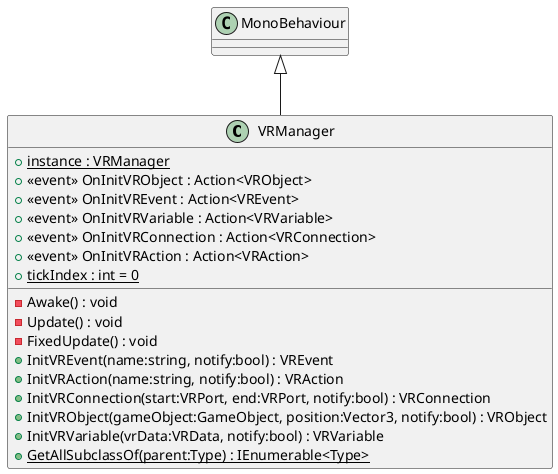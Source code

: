 @startuml
class VRManager {
    + {static} instance : VRManager
    +  <<event>> OnInitVRObject : Action<VRObject> 
    +  <<event>> OnInitVREvent : Action<VREvent> 
    +  <<event>> OnInitVRVariable : Action<VRVariable> 
    +  <<event>> OnInitVRConnection : Action<VRConnection> 
    +  <<event>> OnInitVRAction : Action<VRAction> 
    + {static} tickIndex : int = 0
    - Awake() : void
    - Update() : void
    - FixedUpdate() : void
    + InitVREvent(name:string, notify:bool) : VREvent
    + InitVRAction(name:string, notify:bool) : VRAction
    + InitVRConnection(start:VRPort, end:VRPort, notify:bool) : VRConnection
    + InitVRObject(gameObject:GameObject, position:Vector3, notify:bool) : VRObject
    + InitVRVariable(vrData:VRData, notify:bool) : VRVariable
    + {static} GetAllSubclassOf(parent:Type) : IEnumerable<Type>
}
MonoBehaviour <|-- VRManager
@enduml
